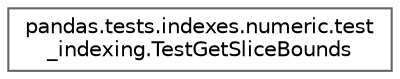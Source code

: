 digraph "Graphical Class Hierarchy"
{
 // LATEX_PDF_SIZE
  bgcolor="transparent";
  edge [fontname=Helvetica,fontsize=10,labelfontname=Helvetica,labelfontsize=10];
  node [fontname=Helvetica,fontsize=10,shape=box,height=0.2,width=0.4];
  rankdir="LR";
  Node0 [id="Node000000",label="pandas.tests.indexes.numeric.test\l_indexing.TestGetSliceBounds",height=0.2,width=0.4,color="grey40", fillcolor="white", style="filled",URL="$d0/d76/classpandas_1_1tests_1_1indexes_1_1numeric_1_1test__indexing_1_1TestGetSliceBounds.html",tooltip=" "];
}
